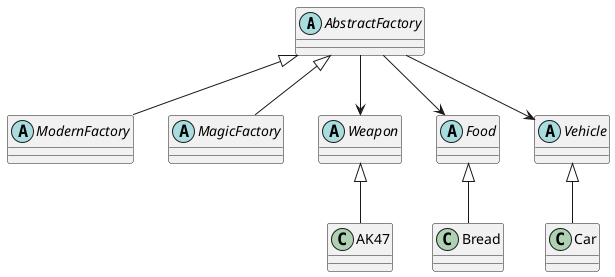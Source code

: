 @startuml
'https://plantuml.com/class-diagram

abstract class AbstractFactory
abstract class ModernFactory extends AbstractFactory
abstract class MagicFactory extends AbstractFactory

abstract class Weapon
abstract class Food
abstract class Vehicle

AbstractFactory --> Weapon
AbstractFactory --> Food
AbstractFactory --> Vehicle

class AK47 extends Weapon
class Car extends Vehicle
class Bread extends Food

@enduml
